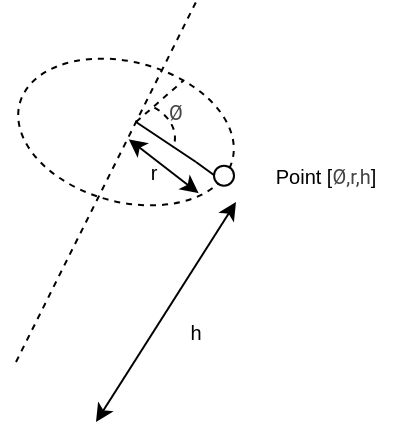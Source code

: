<mxfile version="20.3.7" type="device"><diagram id="AnEb31nOvGME2Nkz2Ts0" name="Page-1"><mxGraphModel dx="524" dy="384" grid="1" gridSize="10" guides="1" tooltips="1" connect="1" arrows="1" fold="1" page="1" pageScale="1" pageWidth="850" pageHeight="1100" math="0" shadow="0"><root><mxCell id="0"/><mxCell id="1" parent="0"/><mxCell id="wVh9QS-w_C-j7pk6E-pc-31" value="" style="verticalLabelPosition=bottom;verticalAlign=top;html=1;shape=mxgraph.basic.arc;startAngle=0.3;endAngle=0.296;fontSize=10;rotation=15;dashed=1;" vertex="1" parent="1"><mxGeometry x="200" y="380" width="110" height="70" as="geometry"/></mxCell><mxCell id="wVh9QS-w_C-j7pk6E-pc-32" value="" style="endArrow=none;html=1;rounded=0;strokeColor=#000000;strokeWidth=1;fontSize=10;dashed=1;" edge="1" parent="1"><mxGeometry width="50" height="50" relative="1" as="geometry"><mxPoint x="200" y="530.0" as="sourcePoint"/><mxPoint x="290" y="350" as="targetPoint"/></mxGeometry></mxCell><mxCell id="wVh9QS-w_C-j7pk6E-pc-34" value="" style="endArrow=none;html=1;rounded=0;strokeColor=#000000;strokeWidth=1;fontSize=10;entryX=0.976;entryY=0.658;entryDx=0;entryDy=0;entryPerimeter=0;startArrow=none;" edge="1" parent="1" target="wVh9QS-w_C-j7pk6E-pc-31"><mxGeometry width="50" height="50" relative="1" as="geometry"><mxPoint x="290" y="430" as="sourcePoint"/><mxPoint x="310" y="410" as="targetPoint"/></mxGeometry></mxCell><mxCell id="wVh9QS-w_C-j7pk6E-pc-35" value="" style="endArrow=classic;startArrow=classic;html=1;rounded=0;strokeColor=#000000;strokeWidth=1;fontSize=10;" edge="1" parent="1"><mxGeometry width="50" height="50" relative="1" as="geometry"><mxPoint x="240" y="560" as="sourcePoint"/><mxPoint x="310" y="450" as="targetPoint"/></mxGeometry></mxCell><mxCell id="wVh9QS-w_C-j7pk6E-pc-36" value="" style="endArrow=none;html=1;rounded=0;strokeColor=#000000;strokeWidth=1;fontSize=10;entryX=0.692;entryY=0.038;entryDx=0;entryDy=0;entryPerimeter=0;dashed=1;" edge="1" parent="1" target="wVh9QS-w_C-j7pk6E-pc-31"><mxGeometry width="50" height="50" relative="1" as="geometry"><mxPoint x="260" y="410" as="sourcePoint"/><mxPoint x="330" y="400" as="targetPoint"/></mxGeometry></mxCell><mxCell id="wVh9QS-w_C-j7pk6E-pc-39" value="" style="verticalLabelPosition=bottom;verticalAlign=top;html=1;shape=mxgraph.basic.arc;startAngle=0.048;endAngle=0.267;fontSize=10;rotation=15;dashed=1;" vertex="1" parent="1"><mxGeometry x="239.1" y="400" width="40.66" height="31.82" as="geometry"/></mxCell><mxCell id="wVh9QS-w_C-j7pk6E-pc-40" value="" style="endArrow=none;html=1;rounded=0;strokeColor=#000000;strokeWidth=1;fontSize=10;" edge="1" parent="1"><mxGeometry width="50" height="50" relative="1" as="geometry"><mxPoint x="260" y="410" as="sourcePoint"/><mxPoint x="290" y="430" as="targetPoint"/></mxGeometry></mxCell><mxCell id="wVh9QS-w_C-j7pk6E-pc-41" value="&lt;span style=&quot;color: rgb(68, 68, 68); font-family: Roboto, Helvetica, sans-serif; text-align: left; background-color: rgb(255, 255, 255);&quot;&gt;&lt;font style=&quot;font-size: 10px;&quot;&gt;Ø&lt;/font&gt;&lt;/span&gt;" style="text;html=1;strokeColor=none;fillColor=none;align=center;verticalAlign=middle;whiteSpace=wrap;rounded=0;dashed=1;fontSize=10;" vertex="1" parent="1"><mxGeometry x="250" y="390" width="60" height="30" as="geometry"/></mxCell><mxCell id="wVh9QS-w_C-j7pk6E-pc-42" value="" style="endArrow=classic;startArrow=classic;html=1;rounded=0;strokeColor=#000000;strokeWidth=1;fontSize=7;entryX=0.106;entryY=0.955;entryDx=0;entryDy=0;exitX=0.891;exitY=0.788;exitDx=0;exitDy=0;exitPerimeter=0;entryPerimeter=0;" edge="1" parent="1" source="wVh9QS-w_C-j7pk6E-pc-31" target="wVh9QS-w_C-j7pk6E-pc-41"><mxGeometry width="50" height="50" relative="1" as="geometry"><mxPoint x="250" y="460" as="sourcePoint"/><mxPoint x="300" y="410" as="targetPoint"/></mxGeometry></mxCell><mxCell id="wVh9QS-w_C-j7pk6E-pc-43" value="&lt;font style=&quot;font-size: 10px;&quot;&gt;r&lt;/font&gt;" style="text;html=1;strokeColor=none;fillColor=none;align=center;verticalAlign=middle;whiteSpace=wrap;rounded=0;fontSize=7;strokeWidth=1;" vertex="1" parent="1"><mxGeometry x="239.1" y="420" width="60" height="30" as="geometry"/></mxCell><mxCell id="wVh9QS-w_C-j7pk6E-pc-45" value="h" style="text;html=1;strokeColor=none;fillColor=none;align=center;verticalAlign=middle;whiteSpace=wrap;rounded=0;dashed=1;fontSize=10;" vertex="1" parent="1"><mxGeometry x="260" y="500" width="60" height="30" as="geometry"/></mxCell><mxCell id="wVh9QS-w_C-j7pk6E-pc-46" value="" style="ellipse;whiteSpace=wrap;html=1;fontSize=10;" vertex="1" parent="1"><mxGeometry x="299" y="431.82" width="10" height="10" as="geometry"/></mxCell><mxCell id="wVh9QS-w_C-j7pk6E-pc-47" value="Point [&lt;span style=&quot;color: rgb(68, 68, 68); font-family: Roboto, Helvetica, sans-serif; text-align: left; background-color: rgb(255, 255, 255);&quot;&gt;Ø,r,h&lt;/span&gt;]" style="text;html=1;strokeColor=none;fillColor=none;align=center;verticalAlign=middle;whiteSpace=wrap;rounded=0;fontSize=10;" vertex="1" parent="1"><mxGeometry x="310" y="421.82" width="90" height="30" as="geometry"/></mxCell></root></mxGraphModel></diagram></mxfile>